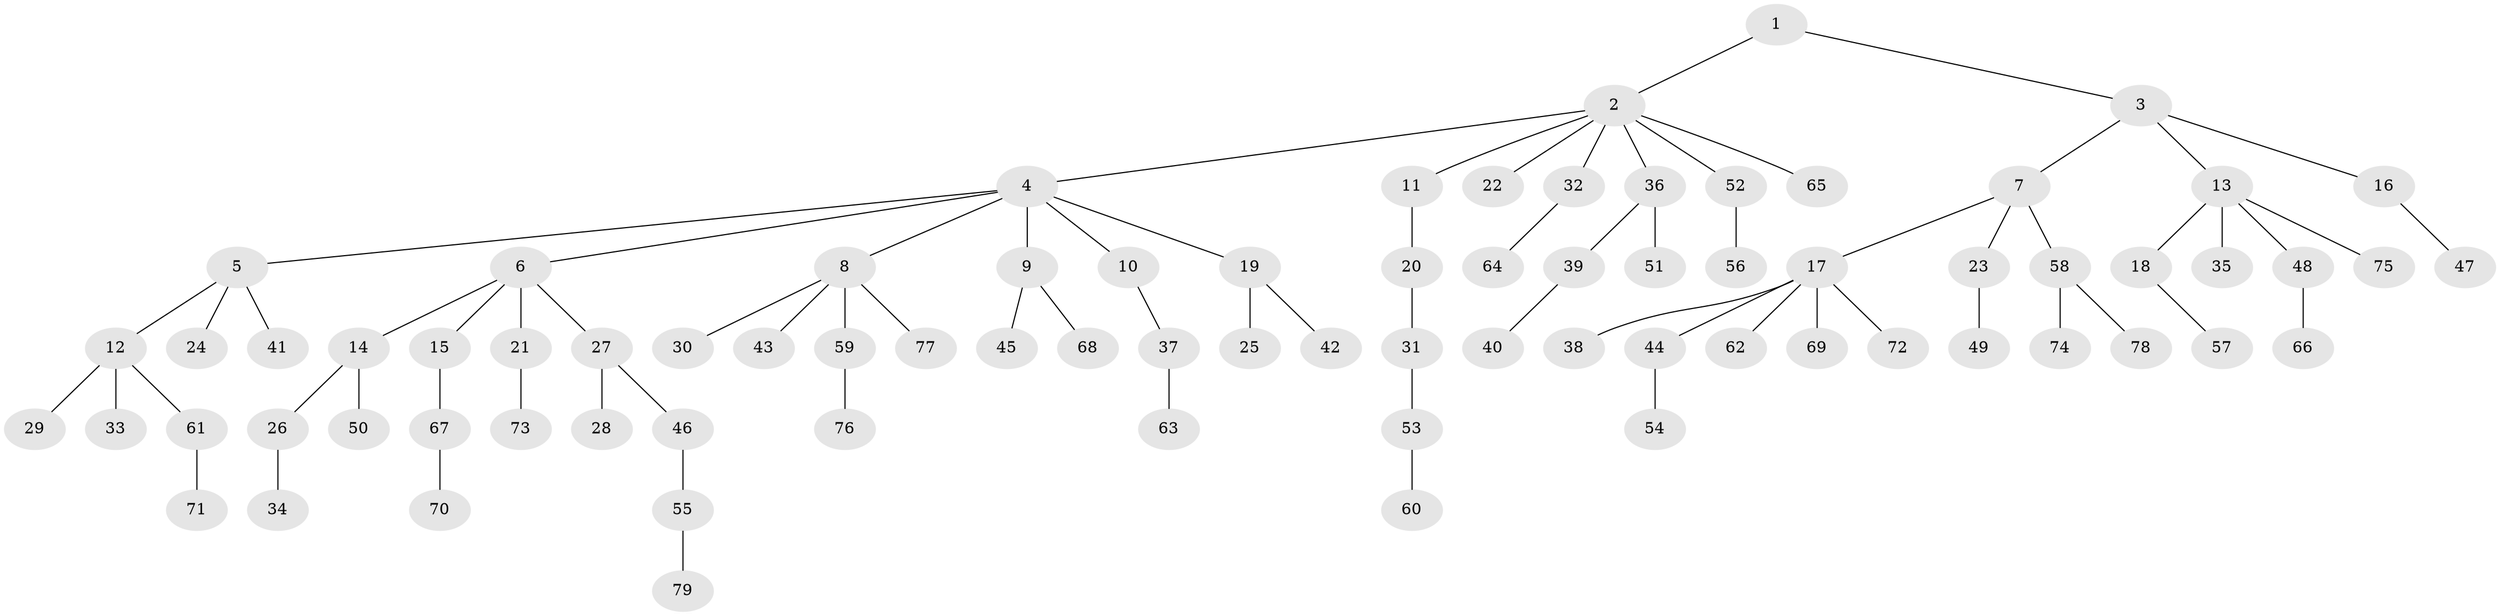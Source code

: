 // Generated by graph-tools (version 1.1) at 2025/50/03/09/25 03:50:24]
// undirected, 79 vertices, 78 edges
graph export_dot {
graph [start="1"]
  node [color=gray90,style=filled];
  1;
  2;
  3;
  4;
  5;
  6;
  7;
  8;
  9;
  10;
  11;
  12;
  13;
  14;
  15;
  16;
  17;
  18;
  19;
  20;
  21;
  22;
  23;
  24;
  25;
  26;
  27;
  28;
  29;
  30;
  31;
  32;
  33;
  34;
  35;
  36;
  37;
  38;
  39;
  40;
  41;
  42;
  43;
  44;
  45;
  46;
  47;
  48;
  49;
  50;
  51;
  52;
  53;
  54;
  55;
  56;
  57;
  58;
  59;
  60;
  61;
  62;
  63;
  64;
  65;
  66;
  67;
  68;
  69;
  70;
  71;
  72;
  73;
  74;
  75;
  76;
  77;
  78;
  79;
  1 -- 2;
  1 -- 3;
  2 -- 4;
  2 -- 11;
  2 -- 22;
  2 -- 32;
  2 -- 36;
  2 -- 52;
  2 -- 65;
  3 -- 7;
  3 -- 13;
  3 -- 16;
  4 -- 5;
  4 -- 6;
  4 -- 8;
  4 -- 9;
  4 -- 10;
  4 -- 19;
  5 -- 12;
  5 -- 24;
  5 -- 41;
  6 -- 14;
  6 -- 15;
  6 -- 21;
  6 -- 27;
  7 -- 17;
  7 -- 23;
  7 -- 58;
  8 -- 30;
  8 -- 43;
  8 -- 59;
  8 -- 77;
  9 -- 45;
  9 -- 68;
  10 -- 37;
  11 -- 20;
  12 -- 29;
  12 -- 33;
  12 -- 61;
  13 -- 18;
  13 -- 35;
  13 -- 48;
  13 -- 75;
  14 -- 26;
  14 -- 50;
  15 -- 67;
  16 -- 47;
  17 -- 38;
  17 -- 44;
  17 -- 62;
  17 -- 69;
  17 -- 72;
  18 -- 57;
  19 -- 25;
  19 -- 42;
  20 -- 31;
  21 -- 73;
  23 -- 49;
  26 -- 34;
  27 -- 28;
  27 -- 46;
  31 -- 53;
  32 -- 64;
  36 -- 39;
  36 -- 51;
  37 -- 63;
  39 -- 40;
  44 -- 54;
  46 -- 55;
  48 -- 66;
  52 -- 56;
  53 -- 60;
  55 -- 79;
  58 -- 74;
  58 -- 78;
  59 -- 76;
  61 -- 71;
  67 -- 70;
}
